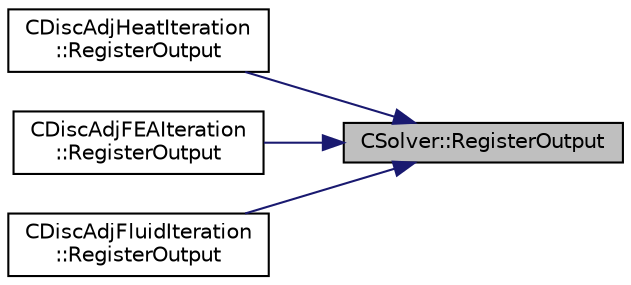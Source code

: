digraph "CSolver::RegisterOutput"
{
 // LATEX_PDF_SIZE
  edge [fontname="Helvetica",fontsize="10",labelfontname="Helvetica",labelfontsize="10"];
  node [fontname="Helvetica",fontsize="10",shape=record];
  rankdir="RL";
  Node1 [label="CSolver::RegisterOutput",height=0.2,width=0.4,color="black", fillcolor="grey75", style="filled", fontcolor="black",tooltip="A virtual member."];
  Node1 -> Node2 [dir="back",color="midnightblue",fontsize="10",style="solid",fontname="Helvetica"];
  Node2 [label="CDiscAdjHeatIteration\l::RegisterOutput",height=0.2,width=0.4,color="black", fillcolor="white", style="filled",URL="$classCDiscAdjHeatIteration.html#aadff62ba131bcb7f294b8cf807e8cc6e",tooltip="Initializes the adjoints of the output variables of the fluid iteration."];
  Node1 -> Node3 [dir="back",color="midnightblue",fontsize="10",style="solid",fontname="Helvetica"];
  Node3 [label="CDiscAdjFEAIteration\l::RegisterOutput",height=0.2,width=0.4,color="black", fillcolor="white", style="filled",URL="$classCDiscAdjFEAIteration.html#a6b7c1d6ded9184ef42daa65a9495ff98",tooltip="Registers all output variables of the FEM iteration."];
  Node1 -> Node4 [dir="back",color="midnightblue",fontsize="10",style="solid",fontname="Helvetica"];
  Node4 [label="CDiscAdjFluidIteration\l::RegisterOutput",height=0.2,width=0.4,color="black", fillcolor="white", style="filled",URL="$classCDiscAdjFluidIteration.html#a27a7d62bf4bcf13add260bf93825db49",tooltip="Initializes the adjoints of the output variables of the fluid iteration."];
}
